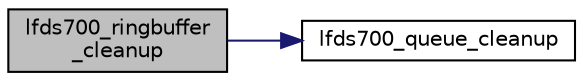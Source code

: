 digraph "lfds700_ringbuffer_cleanup"
{
 // LATEX_PDF_SIZE
  edge [fontname="Helvetica",fontsize="10",labelfontname="Helvetica",labelfontsize="10"];
  node [fontname="Helvetica",fontsize="10",shape=record];
  rankdir="LR";
  Node1 [label="lfds700_ringbuffer\l_cleanup",height=0.2,width=0.4,color="black", fillcolor="grey75", style="filled", fontcolor="black",tooltip=" "];
  Node1 -> Node2 [color="midnightblue",fontsize="10",style="solid",fontname="Helvetica"];
  Node2 [label="lfds700_queue_cleanup",height=0.2,width=0.4,color="black", fillcolor="white", style="filled",URL="$lfds700__queue_8h.html#a9d9136adcfcc8724e6bc8ce7b51a0533",tooltip=" "];
}
